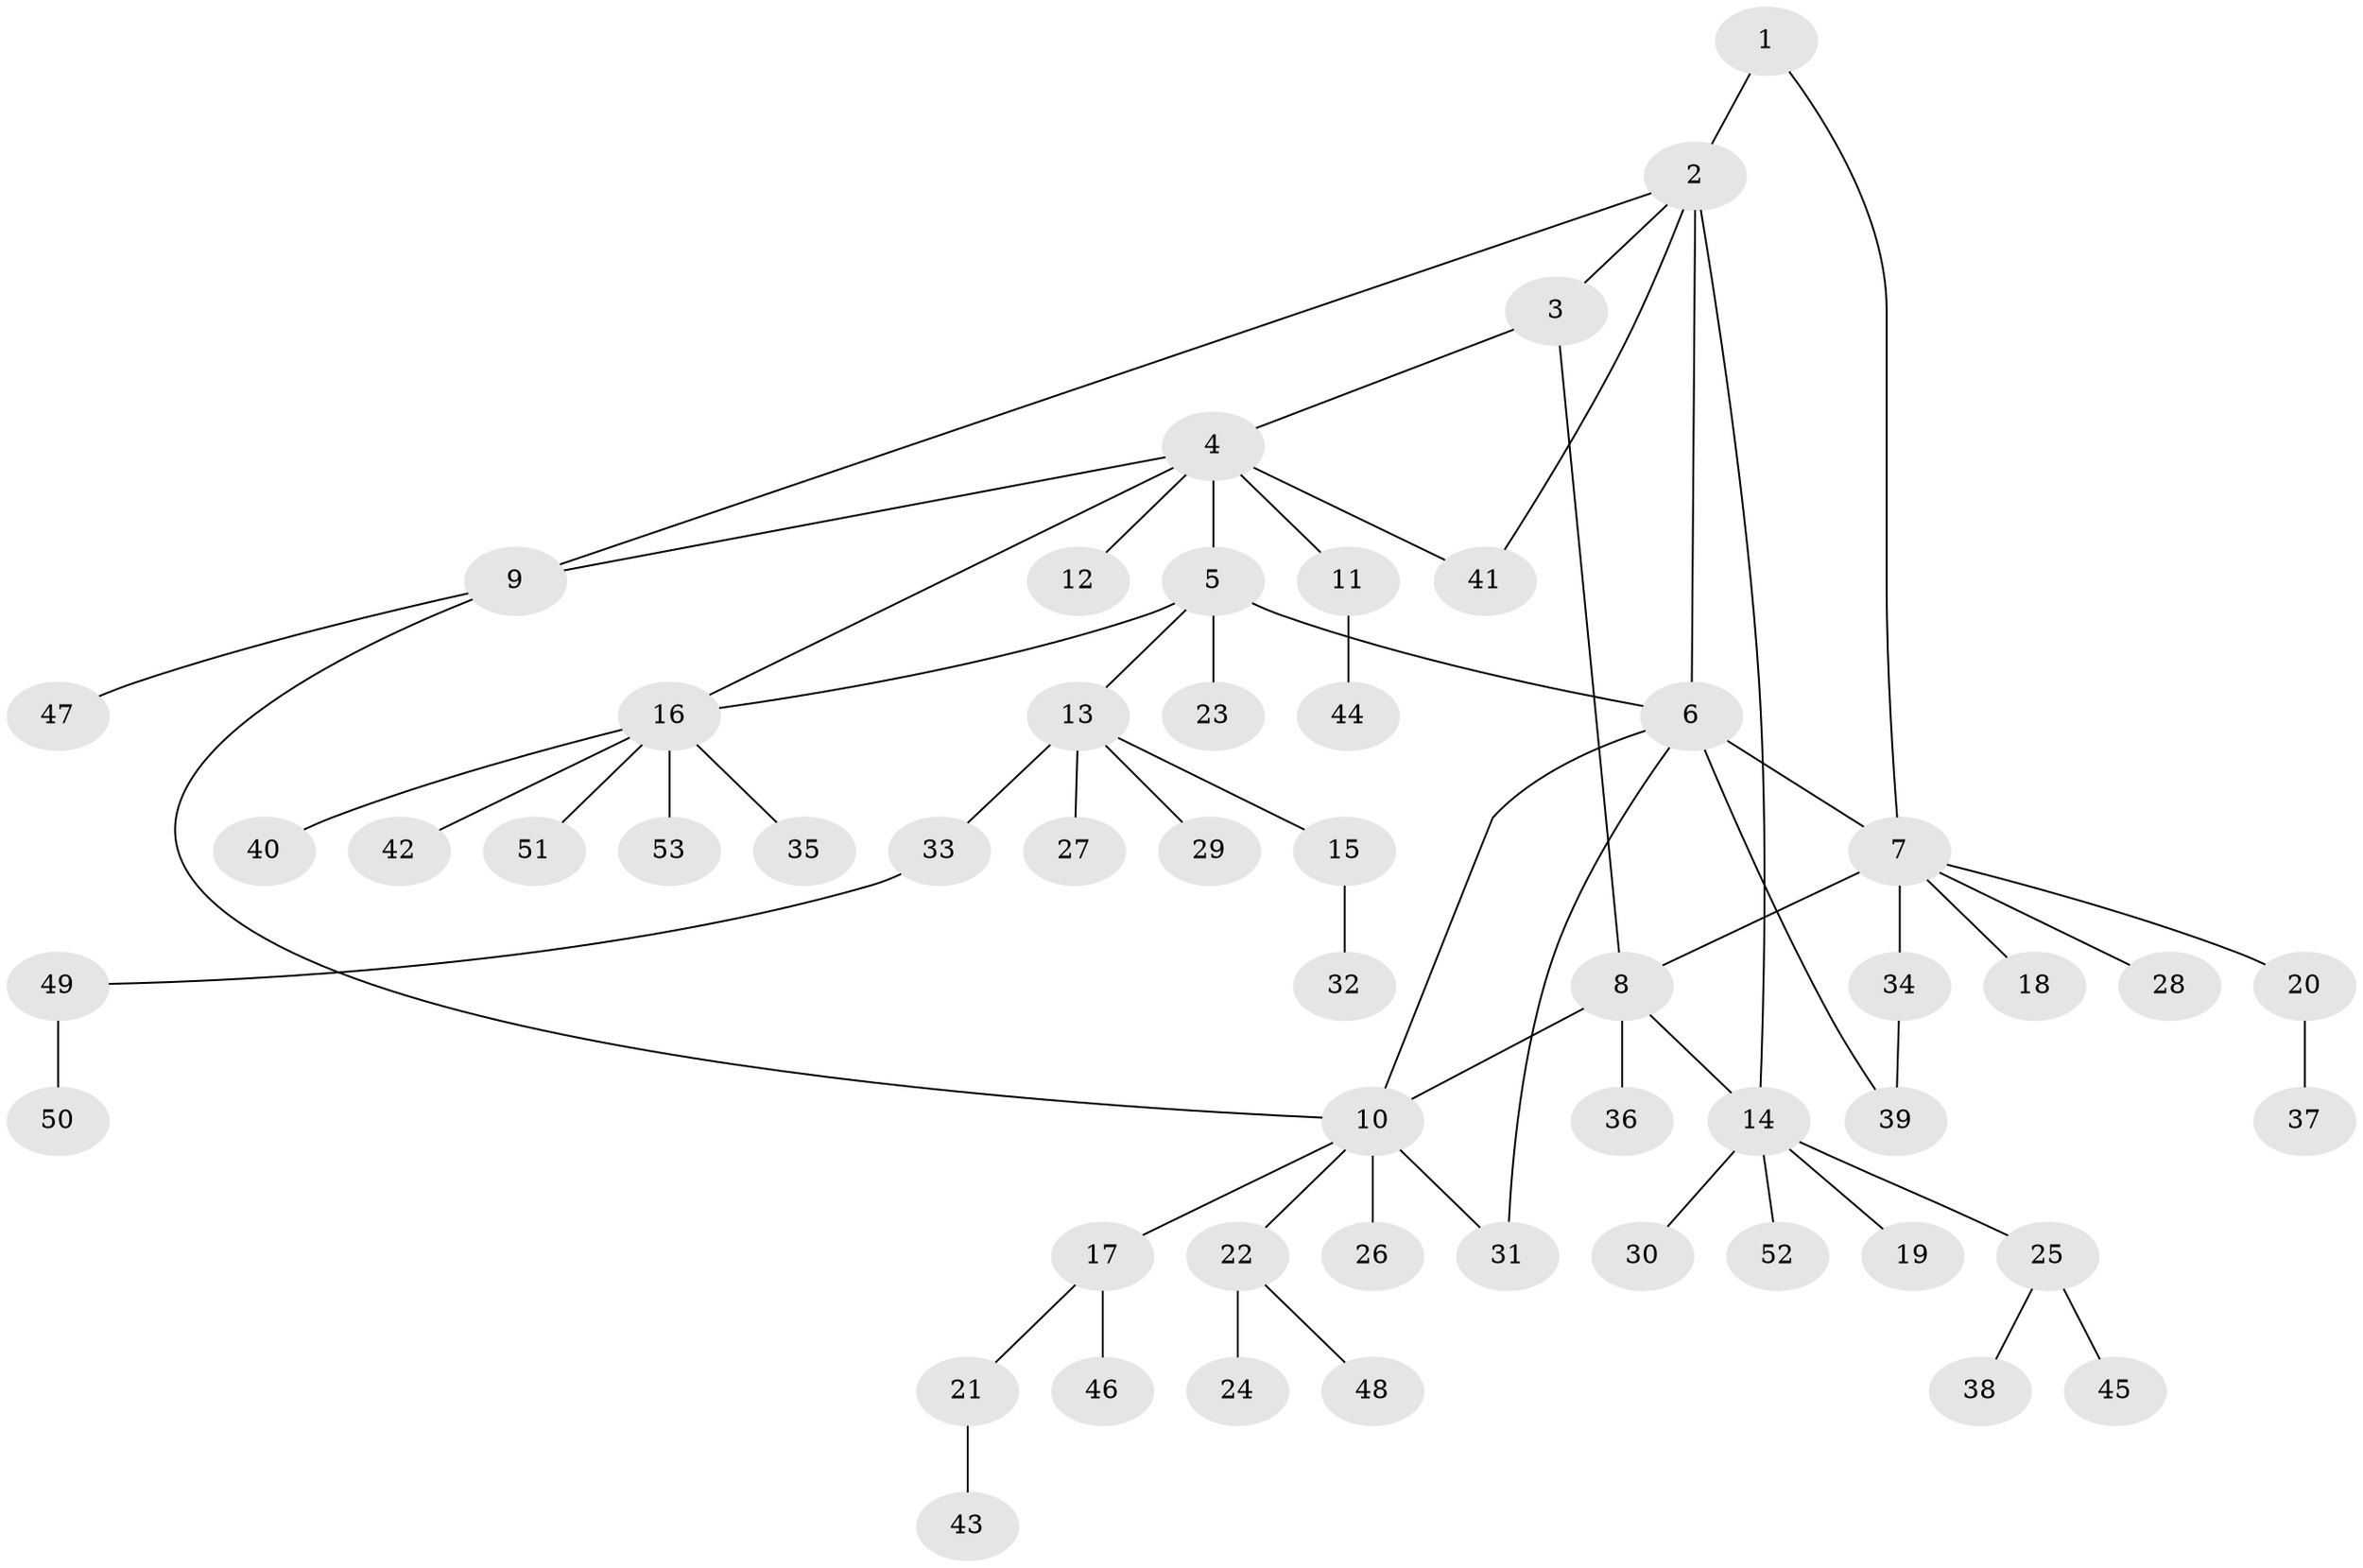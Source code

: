 // Generated by graph-tools (version 1.1) at 2025/37/03/09/25 02:37:24]
// undirected, 53 vertices, 63 edges
graph export_dot {
graph [start="1"]
  node [color=gray90,style=filled];
  1;
  2;
  3;
  4;
  5;
  6;
  7;
  8;
  9;
  10;
  11;
  12;
  13;
  14;
  15;
  16;
  17;
  18;
  19;
  20;
  21;
  22;
  23;
  24;
  25;
  26;
  27;
  28;
  29;
  30;
  31;
  32;
  33;
  34;
  35;
  36;
  37;
  38;
  39;
  40;
  41;
  42;
  43;
  44;
  45;
  46;
  47;
  48;
  49;
  50;
  51;
  52;
  53;
  1 -- 2;
  1 -- 7;
  2 -- 3;
  2 -- 6;
  2 -- 9;
  2 -- 14;
  2 -- 41;
  3 -- 4;
  3 -- 8;
  4 -- 5;
  4 -- 9;
  4 -- 11;
  4 -- 12;
  4 -- 16;
  4 -- 41;
  5 -- 6;
  5 -- 13;
  5 -- 16;
  5 -- 23;
  6 -- 7;
  6 -- 10;
  6 -- 31;
  6 -- 39;
  7 -- 8;
  7 -- 18;
  7 -- 20;
  7 -- 28;
  7 -- 34;
  8 -- 10;
  8 -- 14;
  8 -- 36;
  9 -- 10;
  9 -- 47;
  10 -- 17;
  10 -- 22;
  10 -- 26;
  10 -- 31;
  11 -- 44;
  13 -- 15;
  13 -- 27;
  13 -- 29;
  13 -- 33;
  14 -- 19;
  14 -- 25;
  14 -- 30;
  14 -- 52;
  15 -- 32;
  16 -- 35;
  16 -- 40;
  16 -- 42;
  16 -- 51;
  16 -- 53;
  17 -- 21;
  17 -- 46;
  20 -- 37;
  21 -- 43;
  22 -- 24;
  22 -- 48;
  25 -- 38;
  25 -- 45;
  33 -- 49;
  34 -- 39;
  49 -- 50;
}
